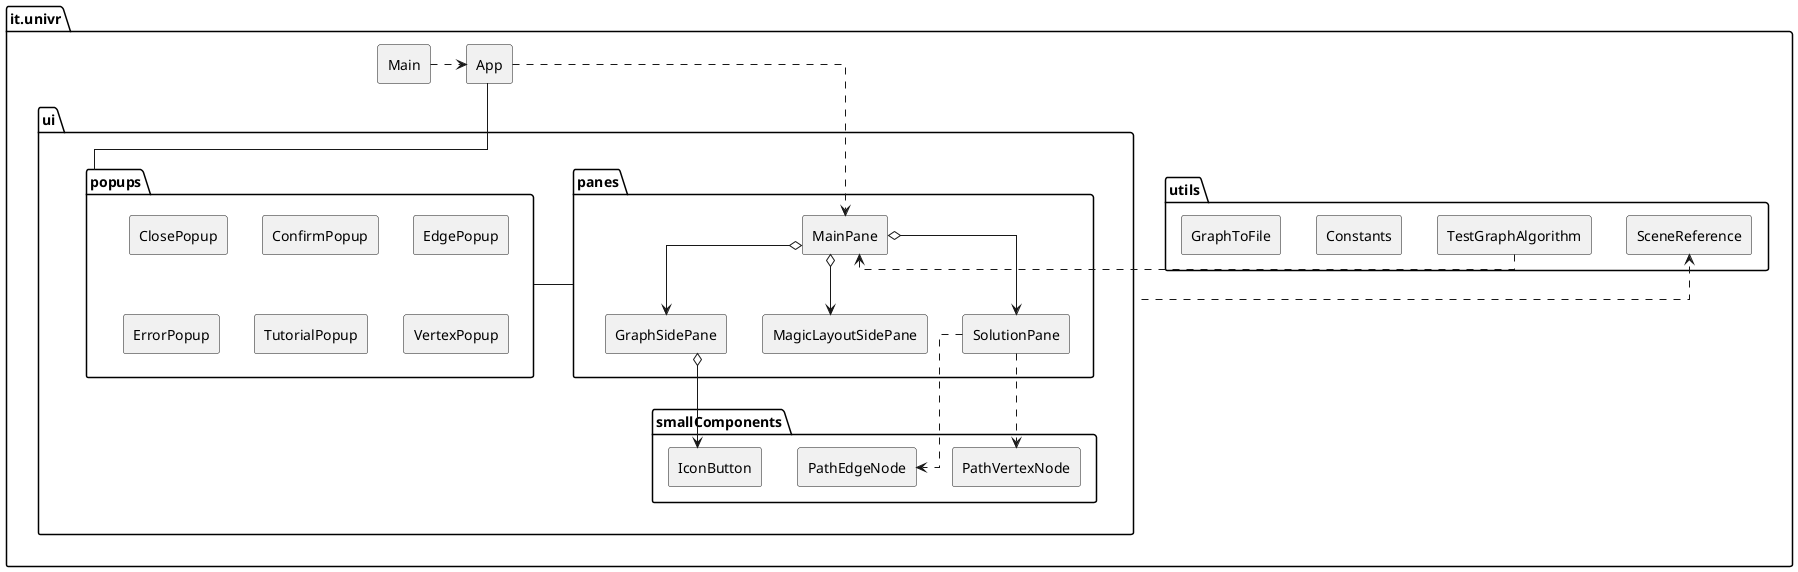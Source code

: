     @startuml
    skinparam linetype ortho
    package it.univr {
        rectangle Main
        rectangle App
        package ui {
            package panes {
                rectangle GraphSidePane
                rectangle MagicLayoutSidePane
                rectangle MainPane 
                rectangle SolutionPane
            } 
            package smallComponents {
                rectangle IconButton
                rectangle PathEdgeNode
                rectangle PathVertexNode
            }
            package popups {
                rectangle ClosePopup
                rectangle ConfirmPopup
                rectangle EdgePopup
                rectangle ErrorPopup
                rectangle TutorialPopup
                rectangle VertexPopup
            }   
        }
        package utils {
            rectangle Constants 
            rectangle GraphToFile
            rectangle SceneReference 
            rectangle TestGraphAlgorithm
        }
    
        Main .> App
        App .-> MainPane
        App -- popups
        SolutionPane .-> PathEdgeNode
        SolutionPane .-> PathVertexNode
        GraphSidePane o--> IconButton
        ui .> SceneReference
        TestGraphAlgorithm .> MainPane
        popups - panes
 
        MainPane o--> MagicLayoutSidePane
        MainPane o--> GraphSidePane
        MainPane o--> SolutionPane
    }
    @enduml